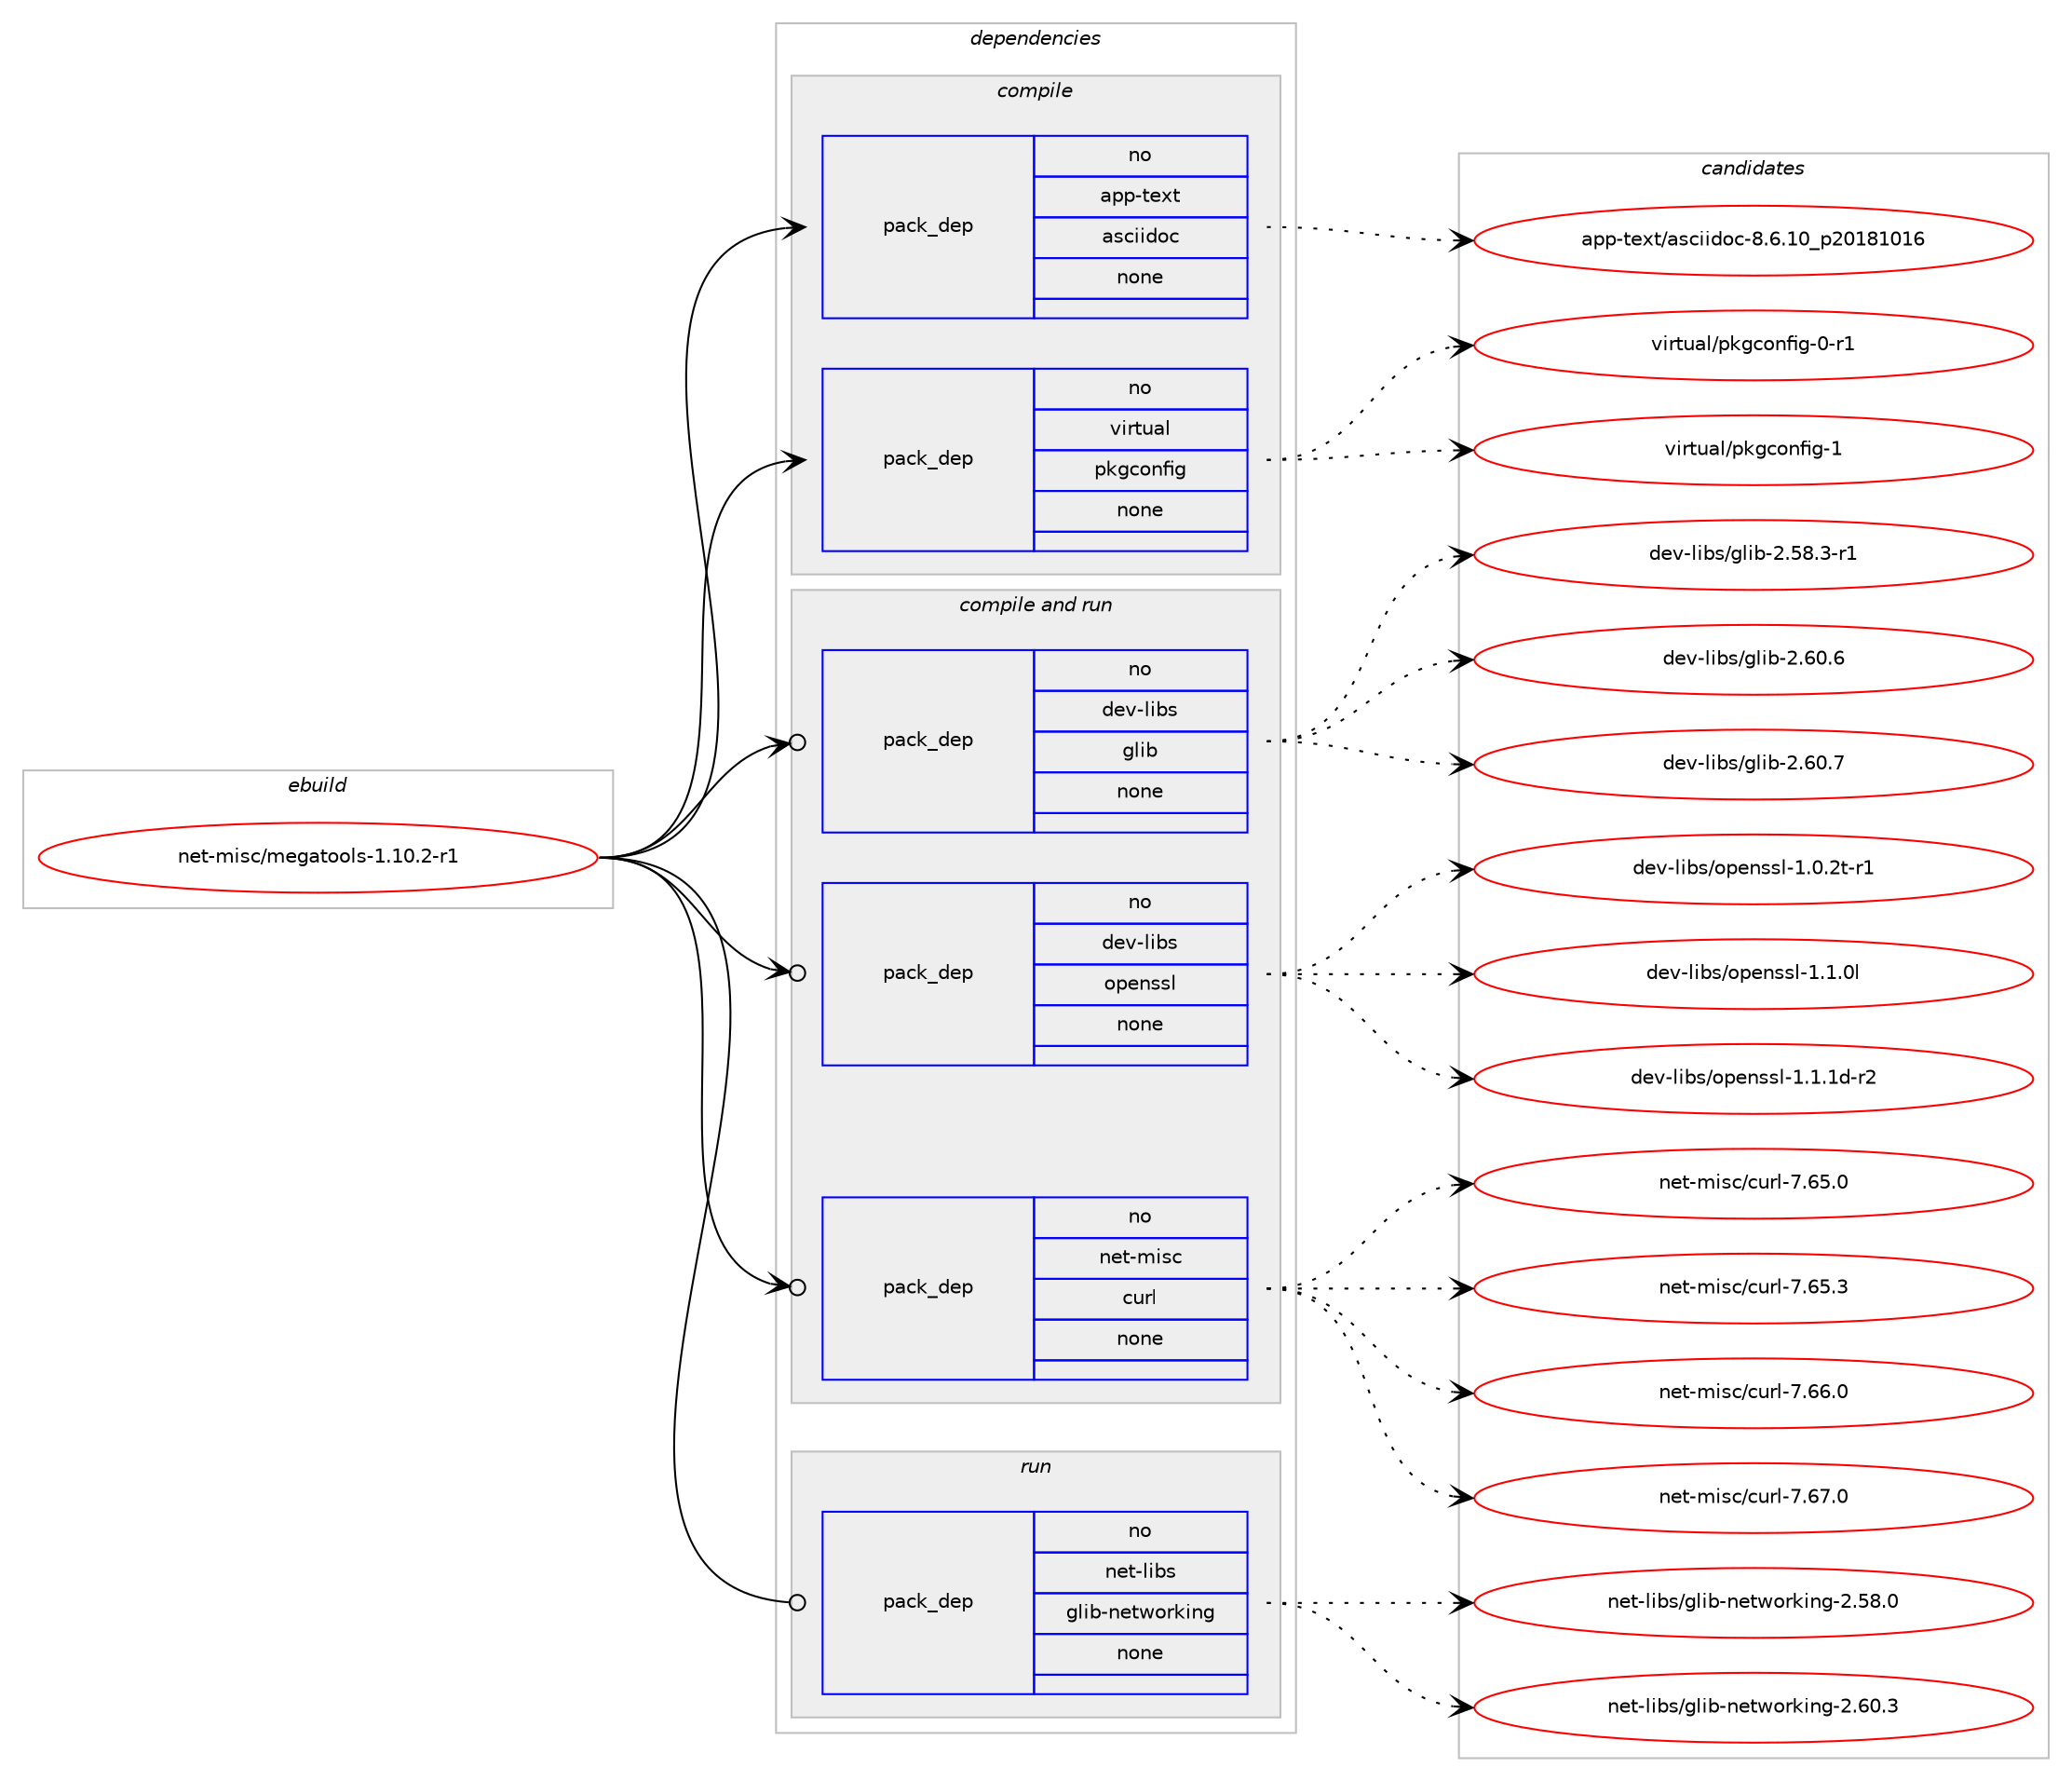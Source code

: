 digraph prolog {

# *************
# Graph options
# *************

newrank=true;
concentrate=true;
compound=true;
graph [rankdir=LR,fontname=Helvetica,fontsize=10,ranksep=1.5];#, ranksep=2.5, nodesep=0.2];
edge  [arrowhead=vee];
node  [fontname=Helvetica,fontsize=10];

# **********
# The ebuild
# **********

subgraph cluster_leftcol {
color=gray;
rank=same;
label=<<i>ebuild</i>>;
id [label="net-misc/megatools-1.10.2-r1", color=red, width=4, href="../net-misc/megatools-1.10.2-r1.svg"];
}

# ****************
# The dependencies
# ****************

subgraph cluster_midcol {
color=gray;
label=<<i>dependencies</i>>;
subgraph cluster_compile {
fillcolor="#eeeeee";
style=filled;
label=<<i>compile</i>>;
subgraph pack616060 {
dependency834137 [label=<<TABLE BORDER="0" CELLBORDER="1" CELLSPACING="0" CELLPADDING="4" WIDTH="220"><TR><TD ROWSPAN="6" CELLPADDING="30">pack_dep</TD></TR><TR><TD WIDTH="110">no</TD></TR><TR><TD>app-text</TD></TR><TR><TD>asciidoc</TD></TR><TR><TD>none</TD></TR><TR><TD></TD></TR></TABLE>>, shape=none, color=blue];
}
id:e -> dependency834137:w [weight=20,style="solid",arrowhead="vee"];
subgraph pack616061 {
dependency834138 [label=<<TABLE BORDER="0" CELLBORDER="1" CELLSPACING="0" CELLPADDING="4" WIDTH="220"><TR><TD ROWSPAN="6" CELLPADDING="30">pack_dep</TD></TR><TR><TD WIDTH="110">no</TD></TR><TR><TD>virtual</TD></TR><TR><TD>pkgconfig</TD></TR><TR><TD>none</TD></TR><TR><TD></TD></TR></TABLE>>, shape=none, color=blue];
}
id:e -> dependency834138:w [weight=20,style="solid",arrowhead="vee"];
}
subgraph cluster_compileandrun {
fillcolor="#eeeeee";
style=filled;
label=<<i>compile and run</i>>;
subgraph pack616062 {
dependency834139 [label=<<TABLE BORDER="0" CELLBORDER="1" CELLSPACING="0" CELLPADDING="4" WIDTH="220"><TR><TD ROWSPAN="6" CELLPADDING="30">pack_dep</TD></TR><TR><TD WIDTH="110">no</TD></TR><TR><TD>dev-libs</TD></TR><TR><TD>glib</TD></TR><TR><TD>none</TD></TR><TR><TD></TD></TR></TABLE>>, shape=none, color=blue];
}
id:e -> dependency834139:w [weight=20,style="solid",arrowhead="odotvee"];
subgraph pack616063 {
dependency834140 [label=<<TABLE BORDER="0" CELLBORDER="1" CELLSPACING="0" CELLPADDING="4" WIDTH="220"><TR><TD ROWSPAN="6" CELLPADDING="30">pack_dep</TD></TR><TR><TD WIDTH="110">no</TD></TR><TR><TD>dev-libs</TD></TR><TR><TD>openssl</TD></TR><TR><TD>none</TD></TR><TR><TD></TD></TR></TABLE>>, shape=none, color=blue];
}
id:e -> dependency834140:w [weight=20,style="solid",arrowhead="odotvee"];
subgraph pack616064 {
dependency834141 [label=<<TABLE BORDER="0" CELLBORDER="1" CELLSPACING="0" CELLPADDING="4" WIDTH="220"><TR><TD ROWSPAN="6" CELLPADDING="30">pack_dep</TD></TR><TR><TD WIDTH="110">no</TD></TR><TR><TD>net-misc</TD></TR><TR><TD>curl</TD></TR><TR><TD>none</TD></TR><TR><TD></TD></TR></TABLE>>, shape=none, color=blue];
}
id:e -> dependency834141:w [weight=20,style="solid",arrowhead="odotvee"];
}
subgraph cluster_run {
fillcolor="#eeeeee";
style=filled;
label=<<i>run</i>>;
subgraph pack616065 {
dependency834142 [label=<<TABLE BORDER="0" CELLBORDER="1" CELLSPACING="0" CELLPADDING="4" WIDTH="220"><TR><TD ROWSPAN="6" CELLPADDING="30">pack_dep</TD></TR><TR><TD WIDTH="110">no</TD></TR><TR><TD>net-libs</TD></TR><TR><TD>glib-networking</TD></TR><TR><TD>none</TD></TR><TR><TD></TD></TR></TABLE>>, shape=none, color=blue];
}
id:e -> dependency834142:w [weight=20,style="solid",arrowhead="odot"];
}
}

# **************
# The candidates
# **************

subgraph cluster_choices {
rank=same;
color=gray;
label=<<i>candidates</i>>;

subgraph choice616060 {
color=black;
nodesep=1;
choice97112112451161011201164797115991051051001119945564654464948951125048495649484954 [label="app-text/asciidoc-8.6.10_p20181016", color=red, width=4,href="../app-text/asciidoc-8.6.10_p20181016.svg"];
dependency834137:e -> choice97112112451161011201164797115991051051001119945564654464948951125048495649484954:w [style=dotted,weight="100"];
}
subgraph choice616061 {
color=black;
nodesep=1;
choice11810511411611797108471121071039911111010210510345484511449 [label="virtual/pkgconfig-0-r1", color=red, width=4,href="../virtual/pkgconfig-0-r1.svg"];
choice1181051141161179710847112107103991111101021051034549 [label="virtual/pkgconfig-1", color=red, width=4,href="../virtual/pkgconfig-1.svg"];
dependency834138:e -> choice11810511411611797108471121071039911111010210510345484511449:w [style=dotted,weight="100"];
dependency834138:e -> choice1181051141161179710847112107103991111101021051034549:w [style=dotted,weight="100"];
}
subgraph choice616062 {
color=black;
nodesep=1;
choice10010111845108105981154710310810598455046535646514511449 [label="dev-libs/glib-2.58.3-r1", color=red, width=4,href="../dev-libs/glib-2.58.3-r1.svg"];
choice1001011184510810598115471031081059845504654484654 [label="dev-libs/glib-2.60.6", color=red, width=4,href="../dev-libs/glib-2.60.6.svg"];
choice1001011184510810598115471031081059845504654484655 [label="dev-libs/glib-2.60.7", color=red, width=4,href="../dev-libs/glib-2.60.7.svg"];
dependency834139:e -> choice10010111845108105981154710310810598455046535646514511449:w [style=dotted,weight="100"];
dependency834139:e -> choice1001011184510810598115471031081059845504654484654:w [style=dotted,weight="100"];
dependency834139:e -> choice1001011184510810598115471031081059845504654484655:w [style=dotted,weight="100"];
}
subgraph choice616063 {
color=black;
nodesep=1;
choice1001011184510810598115471111121011101151151084549464846501164511449 [label="dev-libs/openssl-1.0.2t-r1", color=red, width=4,href="../dev-libs/openssl-1.0.2t-r1.svg"];
choice100101118451081059811547111112101110115115108454946494648108 [label="dev-libs/openssl-1.1.0l", color=red, width=4,href="../dev-libs/openssl-1.1.0l.svg"];
choice1001011184510810598115471111121011101151151084549464946491004511450 [label="dev-libs/openssl-1.1.1d-r2", color=red, width=4,href="../dev-libs/openssl-1.1.1d-r2.svg"];
dependency834140:e -> choice1001011184510810598115471111121011101151151084549464846501164511449:w [style=dotted,weight="100"];
dependency834140:e -> choice100101118451081059811547111112101110115115108454946494648108:w [style=dotted,weight="100"];
dependency834140:e -> choice1001011184510810598115471111121011101151151084549464946491004511450:w [style=dotted,weight="100"];
}
subgraph choice616064 {
color=black;
nodesep=1;
choice1101011164510910511599479911711410845554654534648 [label="net-misc/curl-7.65.0", color=red, width=4,href="../net-misc/curl-7.65.0.svg"];
choice1101011164510910511599479911711410845554654534651 [label="net-misc/curl-7.65.3", color=red, width=4,href="../net-misc/curl-7.65.3.svg"];
choice1101011164510910511599479911711410845554654544648 [label="net-misc/curl-7.66.0", color=red, width=4,href="../net-misc/curl-7.66.0.svg"];
choice1101011164510910511599479911711410845554654554648 [label="net-misc/curl-7.67.0", color=red, width=4,href="../net-misc/curl-7.67.0.svg"];
dependency834141:e -> choice1101011164510910511599479911711410845554654534648:w [style=dotted,weight="100"];
dependency834141:e -> choice1101011164510910511599479911711410845554654534651:w [style=dotted,weight="100"];
dependency834141:e -> choice1101011164510910511599479911711410845554654544648:w [style=dotted,weight="100"];
dependency834141:e -> choice1101011164510910511599479911711410845554654554648:w [style=dotted,weight="100"];
}
subgraph choice616065 {
color=black;
nodesep=1;
choice110101116451081059811547103108105984511010111611911111410710511010345504653564648 [label="net-libs/glib-networking-2.58.0", color=red, width=4,href="../net-libs/glib-networking-2.58.0.svg"];
choice110101116451081059811547103108105984511010111611911111410710511010345504654484651 [label="net-libs/glib-networking-2.60.3", color=red, width=4,href="../net-libs/glib-networking-2.60.3.svg"];
dependency834142:e -> choice110101116451081059811547103108105984511010111611911111410710511010345504653564648:w [style=dotted,weight="100"];
dependency834142:e -> choice110101116451081059811547103108105984511010111611911111410710511010345504654484651:w [style=dotted,weight="100"];
}
}

}
